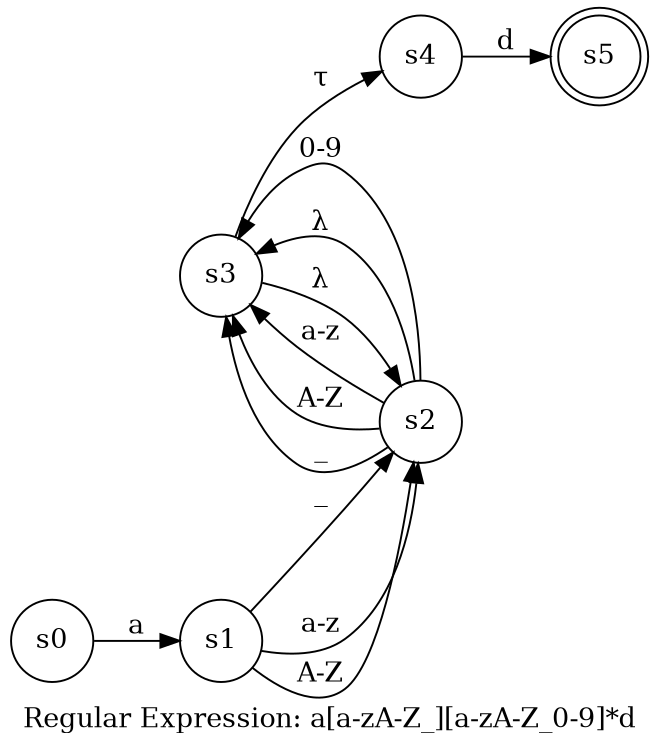 digraph finite_state_machine {
	label="Regular Expression: a[a-zA-Z_][a-zA-Z_0-9]*d";
	rankdir=LR;
	size="8,5"
	node [shape = doublecircle]; s5;
	node [shape = circle];
	s0 -> s1 [ label = "a" ];
	s1 -> s2 [ label = "a-z" ];
	s1 -> s2 [ label = "A-Z" ];
	s1 -> s2 [ label = "_" ];
	s2 -> s3 [ label = "a-z" ];
	s2 -> s3 [ label = "A-Z" ];
	s2 -> s3 [ label = "_" ];
	s2 -> s3 [ label = "0-9" ];
	s2 -> s3 [ label = "λ" ];
	s3 -> s2 [ label = "λ" ];
	s3 -> s4 [ label = "τ" ];
	s4 -> s5 [ label = "d" ];
}

